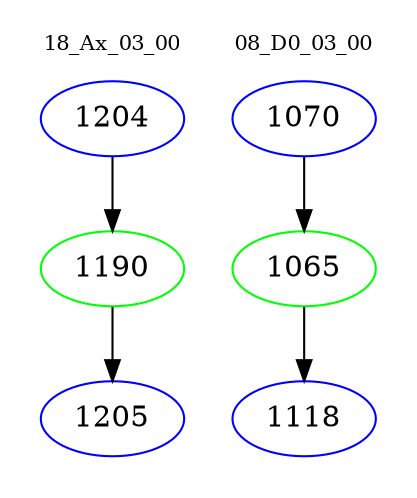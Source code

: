 digraph{
subgraph cluster_0 {
color = white
label = "18_Ax_03_00";
fontsize=10;
T0_1204 [label="1204", color="blue"]
T0_1204 -> T0_1190 [color="black"]
T0_1190 [label="1190", color="green"]
T0_1190 -> T0_1205 [color="black"]
T0_1205 [label="1205", color="blue"]
}
subgraph cluster_1 {
color = white
label = "08_D0_03_00";
fontsize=10;
T1_1070 [label="1070", color="blue"]
T1_1070 -> T1_1065 [color="black"]
T1_1065 [label="1065", color="green"]
T1_1065 -> T1_1118 [color="black"]
T1_1118 [label="1118", color="blue"]
}
}
